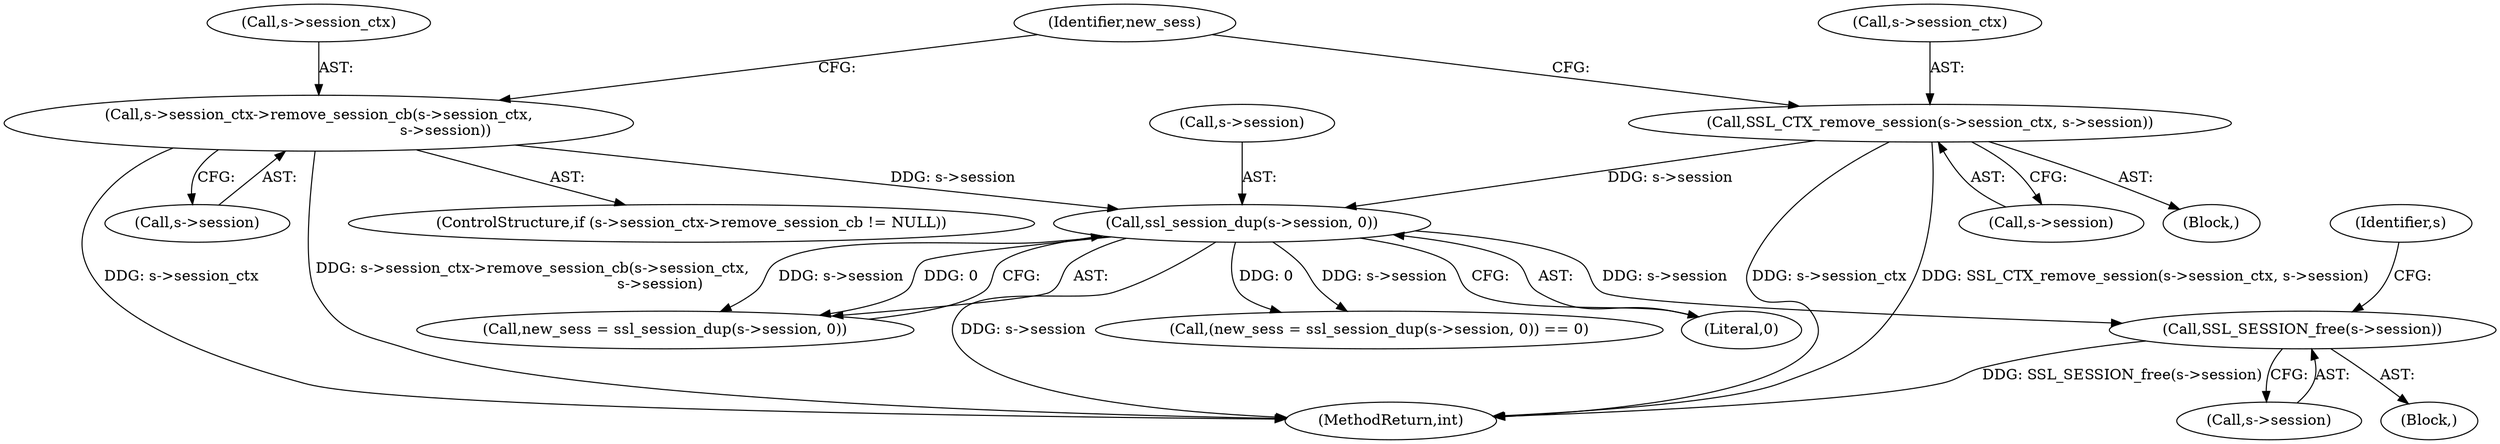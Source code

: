 digraph "0_openssl_98ece4eebfb6cd45cc8d550c6ac0022965071afc@API" {
"1000227" [label="(Call,SSL_SESSION_free(s->session))"];
"1000213" [label="(Call,ssl_session_dup(s->session, 0))"];
"1000202" [label="(Call,SSL_CTX_remove_session(s->session_ctx, s->session))"];
"1000193" [label="(Call,s->session_ctx->remove_session_cb(s->session_ctx,\n                                                      s->session))"];
"1000201" [label="(Block,)"];
"1000165" [label="(Block,)"];
"1000202" [label="(Call,SSL_CTX_remove_session(s->session_ctx, s->session))"];
"1000197" [label="(Call,s->session)"];
"1000185" [label="(ControlStructure,if (s->session_ctx->remove_session_cb != NULL))"];
"1000213" [label="(Call,ssl_session_dup(s->session, 0))"];
"1000193" [label="(Call,s->session_ctx->remove_session_cb(s->session_ctx,\n                                                      s->session))"];
"1000212" [label="(Identifier,new_sess)"];
"1000214" [label="(Call,s->session)"];
"1000343" [label="(MethodReturn,int)"];
"1000210" [label="(Call,(new_sess = ssl_session_dup(s->session, 0)) == 0)"];
"1000194" [label="(Call,s->session_ctx)"];
"1000206" [label="(Call,s->session)"];
"1000217" [label="(Literal,0)"];
"1000228" [label="(Call,s->session)"];
"1000227" [label="(Call,SSL_SESSION_free(s->session))"];
"1000233" [label="(Identifier,s)"];
"1000211" [label="(Call,new_sess = ssl_session_dup(s->session, 0))"];
"1000203" [label="(Call,s->session_ctx)"];
"1000227" -> "1000165"  [label="AST: "];
"1000227" -> "1000228"  [label="CFG: "];
"1000228" -> "1000227"  [label="AST: "];
"1000233" -> "1000227"  [label="CFG: "];
"1000227" -> "1000343"  [label="DDG: SSL_SESSION_free(s->session)"];
"1000213" -> "1000227"  [label="DDG: s->session"];
"1000213" -> "1000211"  [label="AST: "];
"1000213" -> "1000217"  [label="CFG: "];
"1000214" -> "1000213"  [label="AST: "];
"1000217" -> "1000213"  [label="AST: "];
"1000211" -> "1000213"  [label="CFG: "];
"1000213" -> "1000343"  [label="DDG: s->session"];
"1000213" -> "1000210"  [label="DDG: s->session"];
"1000213" -> "1000210"  [label="DDG: 0"];
"1000213" -> "1000211"  [label="DDG: s->session"];
"1000213" -> "1000211"  [label="DDG: 0"];
"1000202" -> "1000213"  [label="DDG: s->session"];
"1000193" -> "1000213"  [label="DDG: s->session"];
"1000202" -> "1000201"  [label="AST: "];
"1000202" -> "1000206"  [label="CFG: "];
"1000203" -> "1000202"  [label="AST: "];
"1000206" -> "1000202"  [label="AST: "];
"1000212" -> "1000202"  [label="CFG: "];
"1000202" -> "1000343"  [label="DDG: s->session_ctx"];
"1000202" -> "1000343"  [label="DDG: SSL_CTX_remove_session(s->session_ctx, s->session)"];
"1000193" -> "1000185"  [label="AST: "];
"1000193" -> "1000197"  [label="CFG: "];
"1000194" -> "1000193"  [label="AST: "];
"1000197" -> "1000193"  [label="AST: "];
"1000212" -> "1000193"  [label="CFG: "];
"1000193" -> "1000343"  [label="DDG: s->session_ctx"];
"1000193" -> "1000343"  [label="DDG: s->session_ctx->remove_session_cb(s->session_ctx,\n                                                      s->session)"];
}
